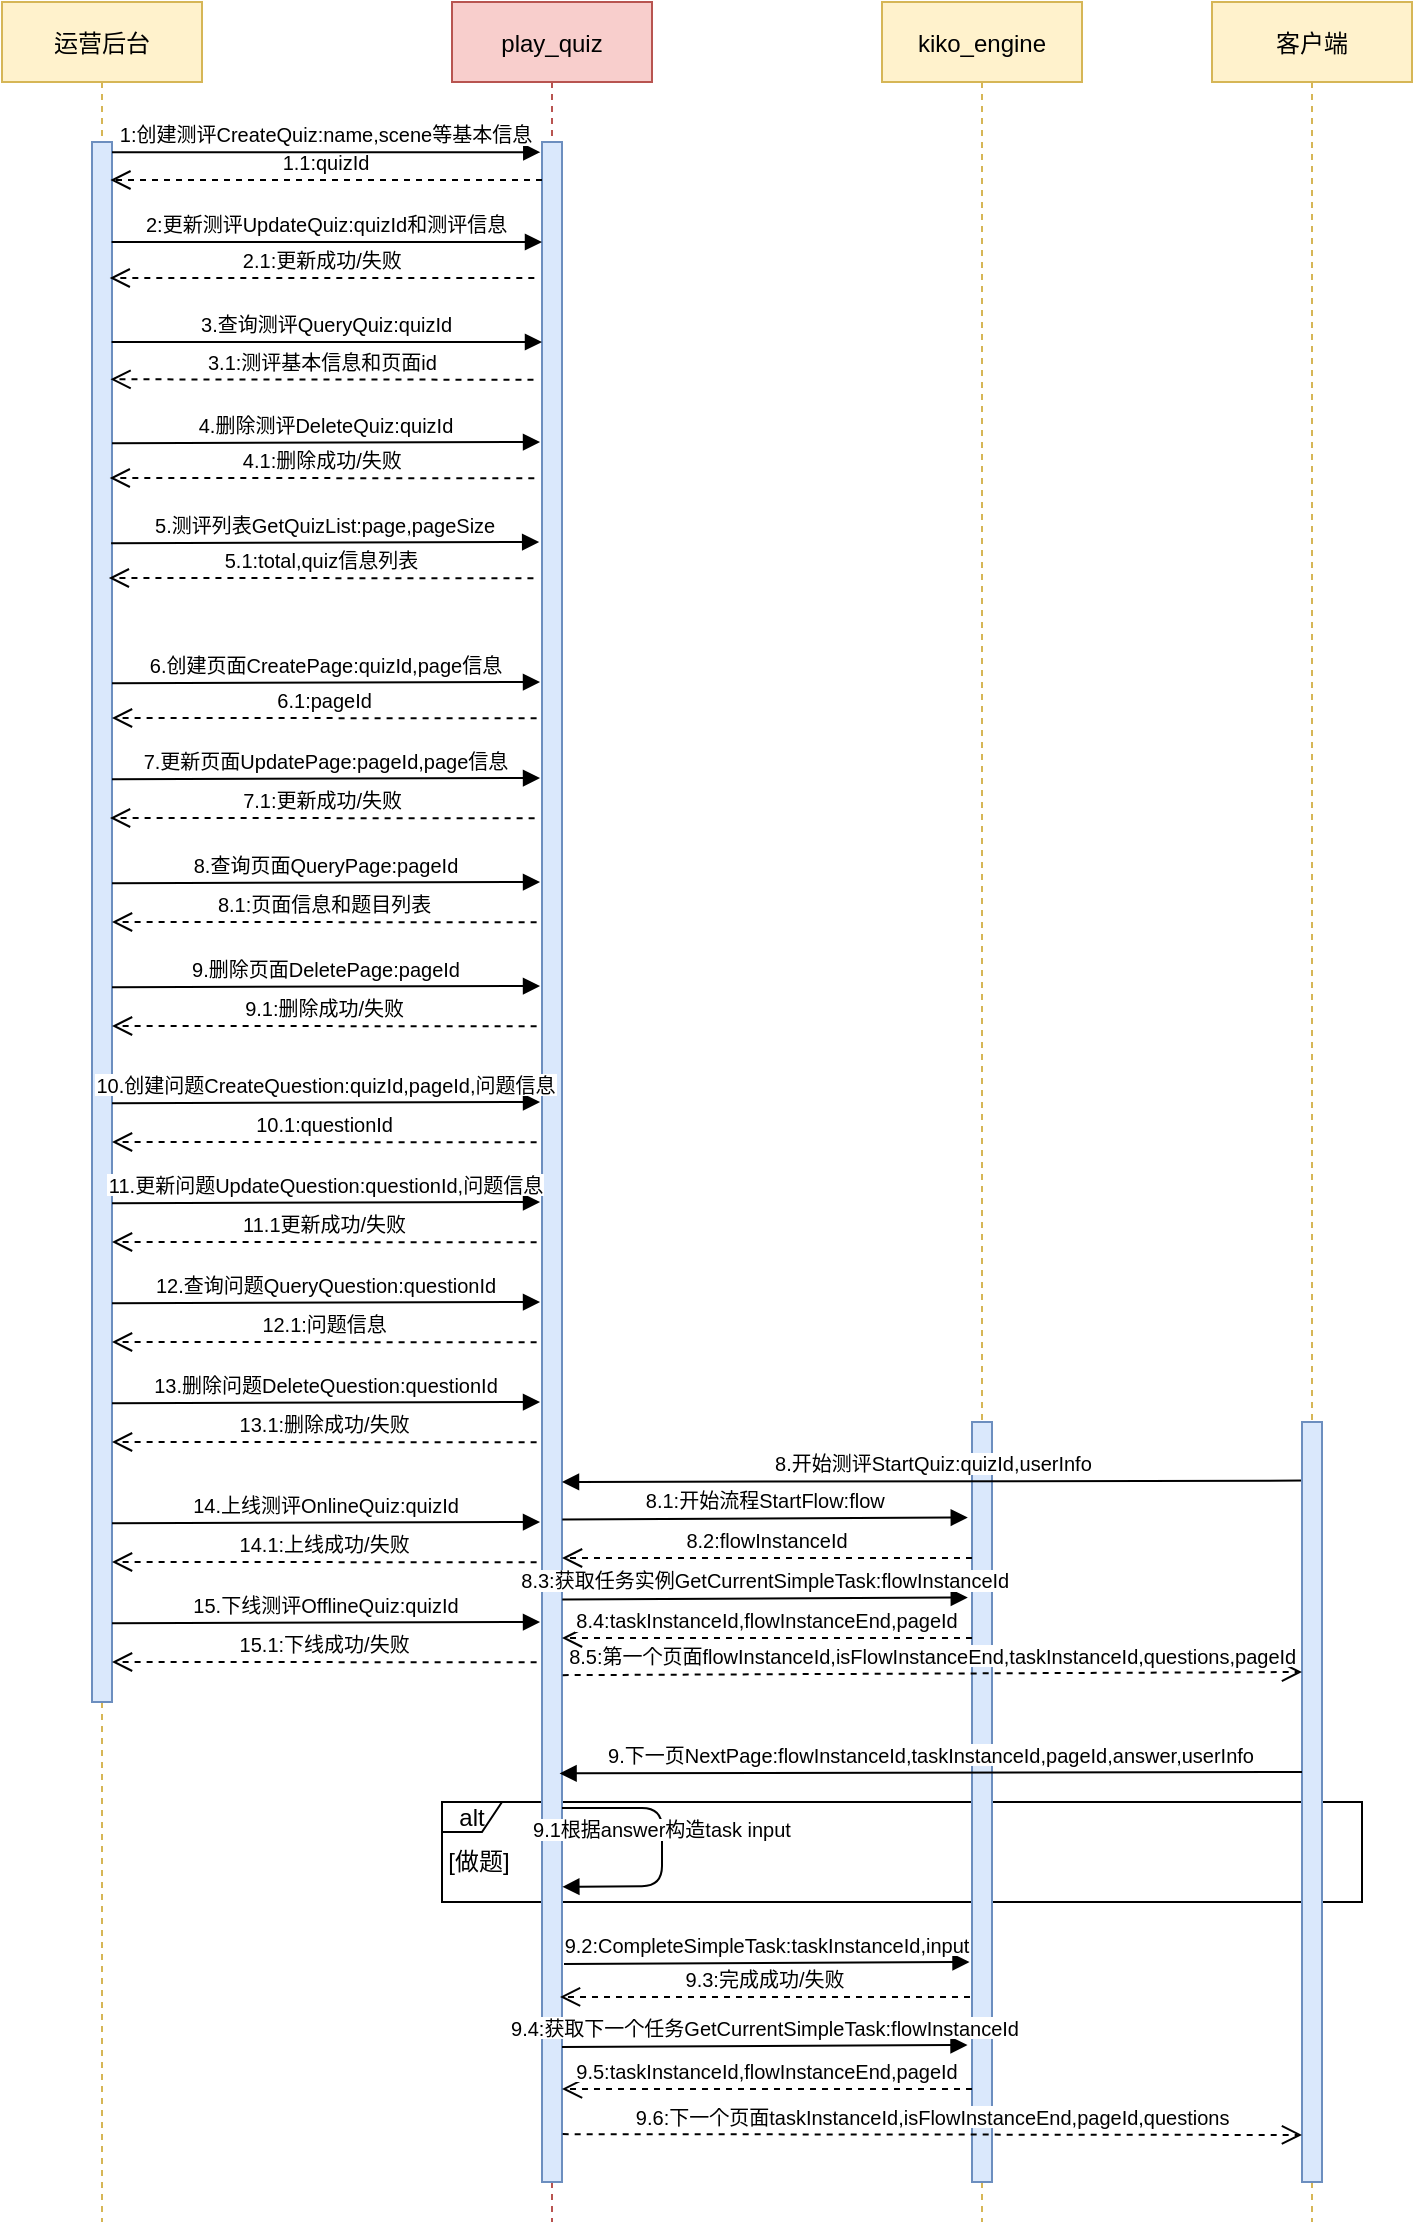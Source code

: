 <mxfile scale="7" border="0" version="13.5.4" type="github">
  <diagram id="kgpKYQtTHZ0yAKxKKP6v" name="Page-1">
    <mxGraphModel dx="895" dy="575" grid="1" gridSize="10" guides="1" tooltips="1" connect="1" arrows="1" fold="1" page="1" pageScale="1" pageWidth="850" pageHeight="1100" math="0" shadow="0">
      <root>
        <mxCell id="0" />
        <mxCell id="1" parent="0" />
        <mxCell id="6WqIRxcDjvqxgw-ognjp-49" value="alt" style="shape=umlFrame;whiteSpace=wrap;html=1;width=30;height=15;" parent="1" vertex="1">
          <mxGeometry x="240" y="960" width="460" height="50" as="geometry" />
        </mxCell>
        <mxCell id="3nuBFxr9cyL0pnOWT2aG-1" value="运营后台" style="shape=umlLifeline;perimeter=lifelinePerimeter;container=1;collapsible=0;recursiveResize=0;rounded=0;shadow=0;strokeWidth=1;fillColor=#fff2cc;strokeColor=#d6b656;" parent="1" vertex="1">
          <mxGeometry x="20" y="60" width="100" height="1110" as="geometry" />
        </mxCell>
        <mxCell id="3nuBFxr9cyL0pnOWT2aG-2" value="" style="points=[];perimeter=orthogonalPerimeter;rounded=0;shadow=0;strokeWidth=1;fillColor=#dae8fc;strokeColor=#6c8ebf;" parent="3nuBFxr9cyL0pnOWT2aG-1" vertex="1">
          <mxGeometry x="45" y="70" width="10" height="780" as="geometry" />
        </mxCell>
        <mxCell id="3nuBFxr9cyL0pnOWT2aG-5" value="play_quiz" style="shape=umlLifeline;perimeter=lifelinePerimeter;container=1;collapsible=0;recursiveResize=0;rounded=0;shadow=0;strokeWidth=1;fillColor=#f8cecc;strokeColor=#b85450;" parent="1" vertex="1">
          <mxGeometry x="245" y="60" width="100" height="1110" as="geometry" />
        </mxCell>
        <mxCell id="3nuBFxr9cyL0pnOWT2aG-6" value="" style="points=[];perimeter=orthogonalPerimeter;rounded=0;shadow=0;strokeWidth=1;fillColor=#dae8fc;strokeColor=#6c8ebf;" parent="3nuBFxr9cyL0pnOWT2aG-5" vertex="1">
          <mxGeometry x="45" y="70" width="10" height="1020" as="geometry" />
        </mxCell>
        <mxCell id="3nuBFxr9cyL0pnOWT2aG-7" value="1.1:quizId" style="verticalAlign=bottom;endArrow=open;dashed=1;endSize=8;shadow=0;strokeWidth=1;fontSize=10;" parent="1" edge="1">
          <mxGeometry relative="1" as="geometry">
            <mxPoint x="74.19" y="149.0" as="targetPoint" />
            <mxPoint x="290" y="149" as="sourcePoint" />
          </mxGeometry>
        </mxCell>
        <mxCell id="3nuBFxr9cyL0pnOWT2aG-8" value="1:创建测评CreateQuiz:name,scene等基本信息" style="verticalAlign=bottom;endArrow=block;shadow=0;strokeWidth=1;fontSize=10;entryX=-0.086;entryY=0.005;entryDx=0;entryDy=0;entryPerimeter=0;" parent="1" source="3nuBFxr9cyL0pnOWT2aG-2" target="3nuBFxr9cyL0pnOWT2aG-6" edge="1">
          <mxGeometry relative="1" as="geometry">
            <mxPoint x="175" y="140" as="sourcePoint" />
            <mxPoint x="230" y="100" as="targetPoint" />
          </mxGeometry>
        </mxCell>
        <mxCell id="_IQ1lsEtTBxcvNftNDux-1" value="kiko_engine" style="shape=umlLifeline;perimeter=lifelinePerimeter;container=1;collapsible=0;recursiveResize=0;rounded=0;shadow=0;strokeWidth=1;fillColor=#fff2cc;strokeColor=#d6b656;" parent="1" vertex="1">
          <mxGeometry x="460" y="60" width="100" height="1110" as="geometry" />
        </mxCell>
        <mxCell id="6WqIRxcDjvqxgw-ognjp-17" value="" style="points=[];perimeter=orthogonalPerimeter;rounded=0;shadow=0;strokeWidth=1;fillColor=#dae8fc;strokeColor=#6c8ebf;" parent="_IQ1lsEtTBxcvNftNDux-1" vertex="1">
          <mxGeometry x="45" y="710" width="10" height="380" as="geometry" />
        </mxCell>
        <mxCell id="_IQ1lsEtTBxcvNftNDux-3" value="客户端" style="shape=umlLifeline;perimeter=lifelinePerimeter;container=1;collapsible=0;recursiveResize=0;rounded=0;shadow=0;strokeWidth=1;fillColor=#fff2cc;strokeColor=#d6b656;" parent="1" vertex="1">
          <mxGeometry x="625" y="60" width="100" height="1110" as="geometry" />
        </mxCell>
        <mxCell id="_IQ1lsEtTBxcvNftNDux-5" value="2:更新测评UpdateQuiz:quizId和测评信息" style="verticalAlign=bottom;endArrow=block;shadow=0;strokeWidth=1;fontSize=10;" parent="1" edge="1">
          <mxGeometry relative="1" as="geometry">
            <mxPoint x="74.81" y="180.0" as="sourcePoint" />
            <mxPoint x="290" y="180" as="targetPoint" />
          </mxGeometry>
        </mxCell>
        <mxCell id="_IQ1lsEtTBxcvNftNDux-7" value="2.1:更新成功/失败" style="verticalAlign=bottom;endArrow=open;dashed=1;endSize=8;shadow=0;strokeWidth=1;fontSize=10;" parent="1" edge="1">
          <mxGeometry relative="1" as="geometry">
            <mxPoint x="73.85" y="198.0" as="targetPoint" />
            <mxPoint x="286.16" y="198" as="sourcePoint" />
          </mxGeometry>
        </mxCell>
        <mxCell id="_IQ1lsEtTBxcvNftNDux-10" value="3.查询测评QueryQuiz:quizId" style="verticalAlign=bottom;endArrow=block;shadow=0;strokeWidth=1;fontSize=10;" parent="1" edge="1">
          <mxGeometry relative="1" as="geometry">
            <mxPoint x="74.81" y="230.0" as="sourcePoint" />
            <mxPoint x="290" y="230.0" as="targetPoint" />
          </mxGeometry>
        </mxCell>
        <mxCell id="_IQ1lsEtTBxcvNftNDux-11" value="4.1:删除成功/失败" style="verticalAlign=bottom;endArrow=open;dashed=1;endSize=8;shadow=0;strokeWidth=1;exitX=-0.2;exitY=0.891;exitDx=0;exitDy=0;exitPerimeter=0;fontSize=10;" parent="1" edge="1">
          <mxGeometry relative="1" as="geometry">
            <mxPoint x="73.85" y="298" as="targetPoint" />
            <mxPoint x="286.16" y="298.12" as="sourcePoint" />
          </mxGeometry>
        </mxCell>
        <mxCell id="6WqIRxcDjvqxgw-ognjp-2" value="3.1:测评基本信息和页面id" style="verticalAlign=bottom;endArrow=open;dashed=1;endSize=8;shadow=0;strokeWidth=1;exitX=-0.283;exitY=0.36;exitDx=0;exitDy=0;exitPerimeter=0;fontSize=10;" parent="1" edge="1">
          <mxGeometry relative="1" as="geometry">
            <mxPoint x="74.26" y="248.66" as="targetPoint" />
            <mxPoint x="285.74" y="248.86" as="sourcePoint" />
          </mxGeometry>
        </mxCell>
        <mxCell id="6WqIRxcDjvqxgw-ognjp-3" value="4.删除测评DeleteQuiz:quizId" style="verticalAlign=bottom;endArrow=block;entryX=-0.117;entryY=0.545;shadow=0;strokeWidth=1;fontSize=10;entryDx=0;entryDy=0;entryPerimeter=0;" parent="1" edge="1">
          <mxGeometry relative="1" as="geometry">
            <mxPoint x="75.0" y="280.6" as="sourcePoint" />
            <mxPoint x="289.02" y="280" as="targetPoint" />
          </mxGeometry>
        </mxCell>
        <mxCell id="6WqIRxcDjvqxgw-ognjp-4" value="5.测评列表GetQuizList:page,pageSize" style="verticalAlign=bottom;endArrow=block;entryX=-0.117;entryY=0.545;shadow=0;strokeWidth=1;fontSize=10;entryDx=0;entryDy=0;entryPerimeter=0;" parent="1" edge="1">
          <mxGeometry relative="1" as="geometry">
            <mxPoint x="74.56" y="330.6" as="sourcePoint" />
            <mxPoint x="288.58" y="330" as="targetPoint" />
          </mxGeometry>
        </mxCell>
        <mxCell id="6WqIRxcDjvqxgw-ognjp-5" value="5.1:total,quiz信息列表" style="verticalAlign=bottom;endArrow=open;dashed=1;endSize=8;shadow=0;strokeWidth=1;exitX=-0.2;exitY=0.891;exitDx=0;exitDy=0;exitPerimeter=0;fontSize=10;" parent="1" edge="1">
          <mxGeometry relative="1" as="geometry">
            <mxPoint x="73.41" y="348" as="targetPoint" />
            <mxPoint x="285.72" y="348.12" as="sourcePoint" />
          </mxGeometry>
        </mxCell>
        <mxCell id="6WqIRxcDjvqxgw-ognjp-7" value="6.创建页面CreatePage:quizId,page信息" style="verticalAlign=bottom;endArrow=block;entryX=-0.117;entryY=0.545;shadow=0;strokeWidth=1;fontSize=10;entryDx=0;entryDy=0;entryPerimeter=0;" parent="1" edge="1">
          <mxGeometry relative="1" as="geometry">
            <mxPoint x="74.99" y="400.6" as="sourcePoint" />
            <mxPoint x="289.01" y="400" as="targetPoint" />
          </mxGeometry>
        </mxCell>
        <mxCell id="6WqIRxcDjvqxgw-ognjp-8" value="6.1:pageId" style="verticalAlign=bottom;endArrow=open;dashed=1;endSize=8;shadow=0;strokeWidth=1;exitX=-0.2;exitY=0.891;exitDx=0;exitDy=0;exitPerimeter=0;fontSize=10;" parent="1" edge="1">
          <mxGeometry relative="1" as="geometry">
            <mxPoint x="74.99" y="418" as="targetPoint" />
            <mxPoint x="287.3" y="418.12" as="sourcePoint" />
          </mxGeometry>
        </mxCell>
        <mxCell id="6WqIRxcDjvqxgw-ognjp-31" value="7.更新页面UpdatePage:pageId,page信息" style="verticalAlign=bottom;endArrow=block;entryX=-0.117;entryY=0.545;shadow=0;strokeWidth=1;fontSize=10;entryDx=0;entryDy=0;entryPerimeter=0;" parent="1" edge="1">
          <mxGeometry relative="1" as="geometry">
            <mxPoint x="75.0" y="448.6" as="sourcePoint" />
            <mxPoint x="289.02" y="448" as="targetPoint" />
          </mxGeometry>
        </mxCell>
        <mxCell id="6WqIRxcDjvqxgw-ognjp-32" value="7.1:更新成功/失败" style="verticalAlign=bottom;endArrow=open;dashed=1;endSize=8;shadow=0;strokeWidth=1;exitX=-0.2;exitY=0.891;exitDx=0;exitDy=0;exitPerimeter=0;fontSize=10;" parent="1" edge="1">
          <mxGeometry relative="1" as="geometry">
            <mxPoint x="74" y="468" as="targetPoint" />
            <mxPoint x="286.31" y="468.12" as="sourcePoint" />
          </mxGeometry>
        </mxCell>
        <mxCell id="6WqIRxcDjvqxgw-ognjp-34" value="8.查询页面QueryPage:pageId" style="verticalAlign=bottom;endArrow=block;entryX=-0.117;entryY=0.545;shadow=0;strokeWidth=1;fontSize=10;entryDx=0;entryDy=0;entryPerimeter=0;" parent="1" edge="1">
          <mxGeometry relative="1" as="geometry">
            <mxPoint x="75.0" y="500.6" as="sourcePoint" />
            <mxPoint x="289.02" y="500" as="targetPoint" />
          </mxGeometry>
        </mxCell>
        <mxCell id="6WqIRxcDjvqxgw-ognjp-37" value="8.1:页面信息和题目列表" style="verticalAlign=bottom;endArrow=open;dashed=1;endSize=8;shadow=0;strokeWidth=1;exitX=-0.2;exitY=0.891;exitDx=0;exitDy=0;exitPerimeter=0;fontSize=10;" parent="1" edge="1">
          <mxGeometry relative="1" as="geometry">
            <mxPoint x="75" y="520" as="targetPoint" />
            <mxPoint x="287.31" y="520.12" as="sourcePoint" />
          </mxGeometry>
        </mxCell>
        <mxCell id="6WqIRxcDjvqxgw-ognjp-38" value="8.开始测评StartQuiz:quizId,userInfo" style="verticalAlign=bottom;endArrow=block;shadow=0;strokeWidth=1;fontSize=10;exitX=0.121;exitY=0.06;exitDx=0;exitDy=0;exitPerimeter=0;" parent="1" edge="1">
          <mxGeometry relative="1" as="geometry">
            <mxPoint x="671.21" y="799.3" as="sourcePoint" />
            <mxPoint x="300" y="800" as="targetPoint" />
          </mxGeometry>
        </mxCell>
        <mxCell id="6WqIRxcDjvqxgw-ognjp-40" value="" style="points=[];perimeter=orthogonalPerimeter;rounded=0;shadow=0;strokeWidth=1;fillColor=#dae8fc;strokeColor=#6c8ebf;" parent="1" vertex="1">
          <mxGeometry x="670" y="770" width="10" height="380" as="geometry" />
        </mxCell>
        <mxCell id="6WqIRxcDjvqxgw-ognjp-41" value="8.5:第一个页面flowInstanceId,isFlowInstanceEnd,taskInstanceId,questions,pageId" style="verticalAlign=bottom;endArrow=open;dashed=1;endSize=8;shadow=0;strokeWidth=1;fontSize=10;exitX=1.086;exitY=0.8;exitDx=0;exitDy=0;exitPerimeter=0;entryX=0.052;entryY=0.126;entryDx=0;entryDy=0;entryPerimeter=0;" parent="1" edge="1">
          <mxGeometry relative="1" as="geometry">
            <mxPoint x="670" y="895.0" as="targetPoint" />
            <mxPoint x="300.34" y="896.57" as="sourcePoint" />
          </mxGeometry>
        </mxCell>
        <mxCell id="6WqIRxcDjvqxgw-ognjp-42" value="9.下一页NextPage:flowInstanceId,taskInstanceId,pageId,answer,userInfo" style="verticalAlign=bottom;endArrow=block;shadow=0;strokeWidth=1;fontSize=10;exitX=0.121;exitY=0.06;exitDx=0;exitDy=0;exitPerimeter=0;" parent="1" edge="1">
          <mxGeometry relative="1" as="geometry">
            <mxPoint x="670" y="945.0" as="sourcePoint" />
            <mxPoint x="298.79" y="945.7" as="targetPoint" />
          </mxGeometry>
        </mxCell>
        <mxCell id="6WqIRxcDjvqxgw-ognjp-44" value="8.1:开始流程StartFlow:flow" style="verticalAlign=bottom;endArrow=block;shadow=0;strokeWidth=1;fontSize=10;exitX=1.114;exitY=0.736;exitDx=0;exitDy=0;exitPerimeter=0;entryX=-0.11;entryY=0.518;entryDx=0;entryDy=0;entryPerimeter=0;" parent="1" edge="1">
          <mxGeometry relative="1" as="geometry">
            <mxPoint x="300.14" y="818.72" as="sourcePoint" />
            <mxPoint x="502.9" y="817.74" as="targetPoint" />
          </mxGeometry>
        </mxCell>
        <mxCell id="6WqIRxcDjvqxgw-ognjp-46" value="8.2:flowInstanceId" style="verticalAlign=bottom;endArrow=open;dashed=1;endSize=8;shadow=0;strokeWidth=1;fontSize=10;" parent="1" edge="1">
          <mxGeometry relative="1" as="geometry">
            <mxPoint x="300" y="838" as="targetPoint" />
            <mxPoint x="505" y="838" as="sourcePoint" />
          </mxGeometry>
        </mxCell>
        <mxCell id="6WqIRxcDjvqxgw-ognjp-47" value="8.3:获取任务实例GetCurrentSimpleTask:flowInstanceId" style="verticalAlign=bottom;endArrow=block;shadow=0;strokeWidth=1;fontSize=10;exitX=1.114;exitY=0.736;exitDx=0;exitDy=0;exitPerimeter=0;entryX=-0.11;entryY=0.518;entryDx=0;entryDy=0;entryPerimeter=0;" parent="1" edge="1">
          <mxGeometry relative="1" as="geometry">
            <mxPoint x="300.14" y="858.72" as="sourcePoint" />
            <mxPoint x="502.9" y="857.74" as="targetPoint" />
          </mxGeometry>
        </mxCell>
        <mxCell id="6WqIRxcDjvqxgw-ognjp-48" value="8.4:taskInstanceId,flowInstanceEnd,pageId" style="verticalAlign=bottom;endArrow=open;dashed=1;endSize=8;shadow=0;strokeWidth=1;fontSize=10;" parent="1" edge="1">
          <mxGeometry relative="1" as="geometry">
            <mxPoint x="300" y="878" as="targetPoint" />
            <mxPoint x="505" y="878" as="sourcePoint" />
          </mxGeometry>
        </mxCell>
        <mxCell id="6WqIRxcDjvqxgw-ognjp-51" value="[做题]" style="text;html=1;align=center;verticalAlign=middle;resizable=0;points=[];autosize=1;" parent="1" vertex="1">
          <mxGeometry x="233" y="980" width="50" height="20" as="geometry" />
        </mxCell>
        <mxCell id="6WqIRxcDjvqxgw-ognjp-52" value="9.2:CompleteSimpleTask:taskInstanceId,input" style="verticalAlign=bottom;endArrow=block;shadow=0;strokeWidth=1;fontSize=10;exitX=1.114;exitY=0.736;exitDx=0;exitDy=0;exitPerimeter=0;entryX=-0.11;entryY=0.518;entryDx=0;entryDy=0;entryPerimeter=0;" parent="1" edge="1">
          <mxGeometry relative="1" as="geometry">
            <mxPoint x="301.0" y="1040.98" as="sourcePoint" />
            <mxPoint x="503.76" y="1040" as="targetPoint" />
          </mxGeometry>
        </mxCell>
        <mxCell id="6WqIRxcDjvqxgw-ognjp-53" value="9.3:完成成功/失败" style="verticalAlign=bottom;endArrow=open;dashed=1;endSize=8;shadow=0;strokeWidth=1;fontSize=10;" parent="1" edge="1">
          <mxGeometry relative="1" as="geometry">
            <mxPoint x="299" y="1057.49" as="targetPoint" />
            <mxPoint x="504" y="1057.49" as="sourcePoint" />
          </mxGeometry>
        </mxCell>
        <mxCell id="6WqIRxcDjvqxgw-ognjp-54" value="9.4:获取下一个任务GetCurrentSimpleTask:flowInstanceId" style="verticalAlign=bottom;endArrow=block;shadow=0;strokeWidth=1;fontSize=10;exitX=1.114;exitY=0.736;exitDx=0;exitDy=0;exitPerimeter=0;entryX=-0.11;entryY=0.518;entryDx=0;entryDy=0;entryPerimeter=0;" parent="1" edge="1">
          <mxGeometry relative="1" as="geometry">
            <mxPoint x="300" y="1082.47" as="sourcePoint" />
            <mxPoint x="502.76" y="1081.49" as="targetPoint" />
          </mxGeometry>
        </mxCell>
        <mxCell id="6WqIRxcDjvqxgw-ognjp-55" value="9.5:taskInstanceId,flowInstanceEnd,pageId" style="verticalAlign=bottom;endArrow=open;dashed=1;endSize=8;shadow=0;strokeWidth=1;fontSize=10;" parent="1" edge="1">
          <mxGeometry relative="1" as="geometry">
            <mxPoint x="300" y="1103.49" as="targetPoint" />
            <mxPoint x="505" y="1103.49" as="sourcePoint" />
          </mxGeometry>
        </mxCell>
        <mxCell id="6WqIRxcDjvqxgw-ognjp-62" value="9.6:下一个页面taskInstanceId,isFlowInstanceEnd,pageId,questions" style="verticalAlign=bottom;endArrow=open;dashed=1;endSize=8;shadow=0;strokeWidth=1;fontSize=10;exitX=1.086;exitY=0.8;exitDx=0;exitDy=0;exitPerimeter=0;" parent="1" edge="1">
          <mxGeometry relative="1" as="geometry">
            <mxPoint x="670" y="1126.49" as="targetPoint" />
            <mxPoint x="300.34" y="1126.06" as="sourcePoint" />
          </mxGeometry>
        </mxCell>
        <mxCell id="ludzhFDzbn89IQW89gux-1" value="9.删除页面DeletePage:pageId" style="verticalAlign=bottom;endArrow=block;entryX=-0.117;entryY=0.545;shadow=0;strokeWidth=1;fontSize=10;entryDx=0;entryDy=0;entryPerimeter=0;" edge="1" parent="1">
          <mxGeometry relative="1" as="geometry">
            <mxPoint x="75.0" y="552.6" as="sourcePoint" />
            <mxPoint x="289.02" y="552" as="targetPoint" />
          </mxGeometry>
        </mxCell>
        <mxCell id="ludzhFDzbn89IQW89gux-2" value="9.1:删除成功/失败" style="verticalAlign=bottom;endArrow=open;dashed=1;endSize=8;shadow=0;strokeWidth=1;exitX=-0.2;exitY=0.891;exitDx=0;exitDy=0;exitPerimeter=0;fontSize=10;" edge="1" parent="1">
          <mxGeometry relative="1" as="geometry">
            <mxPoint x="75" y="572" as="targetPoint" />
            <mxPoint x="287.31" y="572.12" as="sourcePoint" />
          </mxGeometry>
        </mxCell>
        <mxCell id="ludzhFDzbn89IQW89gux-3" value="10.创建问题CreateQuestion:quizId,pageId,问题信息" style="verticalAlign=bottom;endArrow=block;entryX=-0.117;entryY=0.545;shadow=0;strokeWidth=1;fontSize=10;entryDx=0;entryDy=0;entryPerimeter=0;" edge="1" parent="1">
          <mxGeometry relative="1" as="geometry">
            <mxPoint x="75.0" y="610.6" as="sourcePoint" />
            <mxPoint x="289.02" y="610" as="targetPoint" />
          </mxGeometry>
        </mxCell>
        <mxCell id="ludzhFDzbn89IQW89gux-4" value="10.1:questionId" style="verticalAlign=bottom;endArrow=open;dashed=1;endSize=8;shadow=0;strokeWidth=1;exitX=-0.2;exitY=0.891;exitDx=0;exitDy=0;exitPerimeter=0;fontSize=10;" edge="1" parent="1">
          <mxGeometry relative="1" as="geometry">
            <mxPoint x="75" y="630" as="targetPoint" />
            <mxPoint x="287.31" y="630.12" as="sourcePoint" />
          </mxGeometry>
        </mxCell>
        <mxCell id="ludzhFDzbn89IQW89gux-5" value="11.更新问题UpdateQuestion:questionId,问题信息" style="verticalAlign=bottom;endArrow=block;entryX=-0.117;entryY=0.545;shadow=0;strokeWidth=1;fontSize=10;entryDx=0;entryDy=0;entryPerimeter=0;" edge="1" parent="1">
          <mxGeometry relative="1" as="geometry">
            <mxPoint x="75.0" y="660.6" as="sourcePoint" />
            <mxPoint x="289.02" y="660" as="targetPoint" />
          </mxGeometry>
        </mxCell>
        <mxCell id="ludzhFDzbn89IQW89gux-6" value="11.1更新成功/失败" style="verticalAlign=bottom;endArrow=open;dashed=1;endSize=8;shadow=0;strokeWidth=1;exitX=-0.2;exitY=0.891;exitDx=0;exitDy=0;exitPerimeter=0;fontSize=10;" edge="1" parent="1">
          <mxGeometry relative="1" as="geometry">
            <mxPoint x="75" y="680" as="targetPoint" />
            <mxPoint x="287.31" y="680.12" as="sourcePoint" />
          </mxGeometry>
        </mxCell>
        <mxCell id="ludzhFDzbn89IQW89gux-7" value="12.查询问题QueryQuestion:questionId" style="verticalAlign=bottom;endArrow=block;entryX=-0.117;entryY=0.545;shadow=0;strokeWidth=1;fontSize=10;entryDx=0;entryDy=0;entryPerimeter=0;" edge="1" parent="1">
          <mxGeometry relative="1" as="geometry">
            <mxPoint x="75.0" y="710.6" as="sourcePoint" />
            <mxPoint x="289.02" y="710" as="targetPoint" />
          </mxGeometry>
        </mxCell>
        <mxCell id="ludzhFDzbn89IQW89gux-8" value="12.1:问题信息" style="verticalAlign=bottom;endArrow=open;dashed=1;endSize=8;shadow=0;strokeWidth=1;exitX=-0.2;exitY=0.891;exitDx=0;exitDy=0;exitPerimeter=0;fontSize=10;" edge="1" parent="1">
          <mxGeometry relative="1" as="geometry">
            <mxPoint x="75" y="730" as="targetPoint" />
            <mxPoint x="287.31" y="730.12" as="sourcePoint" />
          </mxGeometry>
        </mxCell>
        <mxCell id="ludzhFDzbn89IQW89gux-9" value="13.删除问题DeleteQuestion:questionId" style="verticalAlign=bottom;endArrow=block;entryX=-0.117;entryY=0.545;shadow=0;strokeWidth=1;fontSize=10;entryDx=0;entryDy=0;entryPerimeter=0;" edge="1" parent="1">
          <mxGeometry relative="1" as="geometry">
            <mxPoint x="75.0" y="760.6" as="sourcePoint" />
            <mxPoint x="289.02" y="760" as="targetPoint" />
          </mxGeometry>
        </mxCell>
        <mxCell id="ludzhFDzbn89IQW89gux-10" value="13.1:删除成功/失败" style="verticalAlign=bottom;endArrow=open;dashed=1;endSize=8;shadow=0;strokeWidth=1;exitX=-0.2;exitY=0.891;exitDx=0;exitDy=0;exitPerimeter=0;fontSize=10;" edge="1" parent="1">
          <mxGeometry relative="1" as="geometry">
            <mxPoint x="75" y="780" as="targetPoint" />
            <mxPoint x="287.31" y="780.12" as="sourcePoint" />
          </mxGeometry>
        </mxCell>
        <mxCell id="ludzhFDzbn89IQW89gux-11" value="14.上线测评OnlineQuiz:quizId" style="verticalAlign=bottom;endArrow=block;entryX=-0.117;entryY=0.545;shadow=0;strokeWidth=1;fontSize=10;entryDx=0;entryDy=0;entryPerimeter=0;" edge="1" parent="1">
          <mxGeometry relative="1" as="geometry">
            <mxPoint x="75.0" y="820.6" as="sourcePoint" />
            <mxPoint x="289.02" y="820" as="targetPoint" />
          </mxGeometry>
        </mxCell>
        <mxCell id="ludzhFDzbn89IQW89gux-12" value="14.1:上线成功/失败" style="verticalAlign=bottom;endArrow=open;dashed=1;endSize=8;shadow=0;strokeWidth=1;exitX=-0.2;exitY=0.891;exitDx=0;exitDy=0;exitPerimeter=0;fontSize=10;" edge="1" parent="1">
          <mxGeometry relative="1" as="geometry">
            <mxPoint x="75" y="840" as="targetPoint" />
            <mxPoint x="287.31" y="840.12" as="sourcePoint" />
          </mxGeometry>
        </mxCell>
        <mxCell id="ludzhFDzbn89IQW89gux-13" value="15.下线测评OfflineQuiz:quizId" style="verticalAlign=bottom;endArrow=block;entryX=-0.117;entryY=0.545;shadow=0;strokeWidth=1;fontSize=10;entryDx=0;entryDy=0;entryPerimeter=0;" edge="1" parent="1">
          <mxGeometry relative="1" as="geometry">
            <mxPoint x="75.0" y="870.6" as="sourcePoint" />
            <mxPoint x="289.02" y="870" as="targetPoint" />
          </mxGeometry>
        </mxCell>
        <mxCell id="ludzhFDzbn89IQW89gux-14" value="15.1:下线成功/失败" style="verticalAlign=bottom;endArrow=open;dashed=1;endSize=8;shadow=0;strokeWidth=1;exitX=-0.2;exitY=0.891;exitDx=0;exitDy=0;exitPerimeter=0;fontSize=10;" edge="1" parent="1">
          <mxGeometry relative="1" as="geometry">
            <mxPoint x="75.0" y="890" as="targetPoint" />
            <mxPoint x="287.31" y="890.12" as="sourcePoint" />
          </mxGeometry>
        </mxCell>
        <mxCell id="ludzhFDzbn89IQW89gux-16" value="9.1根据answer构造task input" style="verticalAlign=bottom;endArrow=block;shadow=0;strokeWidth=1;fontSize=10;exitX=1.114;exitY=0.736;exitDx=0;exitDy=0;exitPerimeter=0;entryX=1.017;entryY=0.78;entryDx=0;entryDy=0;entryPerimeter=0;" edge="1" parent="1">
          <mxGeometry relative="1" as="geometry">
            <mxPoint x="300" y="962.98" as="sourcePoint" />
            <mxPoint x="300.17" y="1002.4" as="targetPoint" />
            <Array as="points">
              <mxPoint x="350" y="963" />
              <mxPoint x="350" y="1002" />
            </Array>
          </mxGeometry>
        </mxCell>
      </root>
    </mxGraphModel>
  </diagram>
</mxfile>
